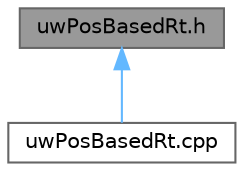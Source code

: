 digraph "uwPosBasedRt.h"
{
 // LATEX_PDF_SIZE
  bgcolor="transparent";
  edge [fontname=Helvetica,fontsize=10,labelfontname=Helvetica,labelfontsize=10];
  node [fontname=Helvetica,fontsize=10,shape=box,height=0.2,width=0.4];
  Node1 [id="Node000001",label="uwPosBasedRt.h",height=0.2,width=0.4,color="gray40", fillcolor="grey60", style="filled", fontcolor="black",tooltip="Routing protocol for static node based on ROV position."];
  Node1 -> Node2 [id="edge1_Node000001_Node000002",dir="back",color="steelblue1",style="solid",tooltip=" "];
  Node2 [id="Node000002",label="uwPosBasedRt.cpp",height=0.2,width=0.4,color="grey40", fillcolor="white", style="filled",URL="$uwPosBasedRt_8cpp.html",tooltip="Routing protocol for static node based on ROV position."];
}
